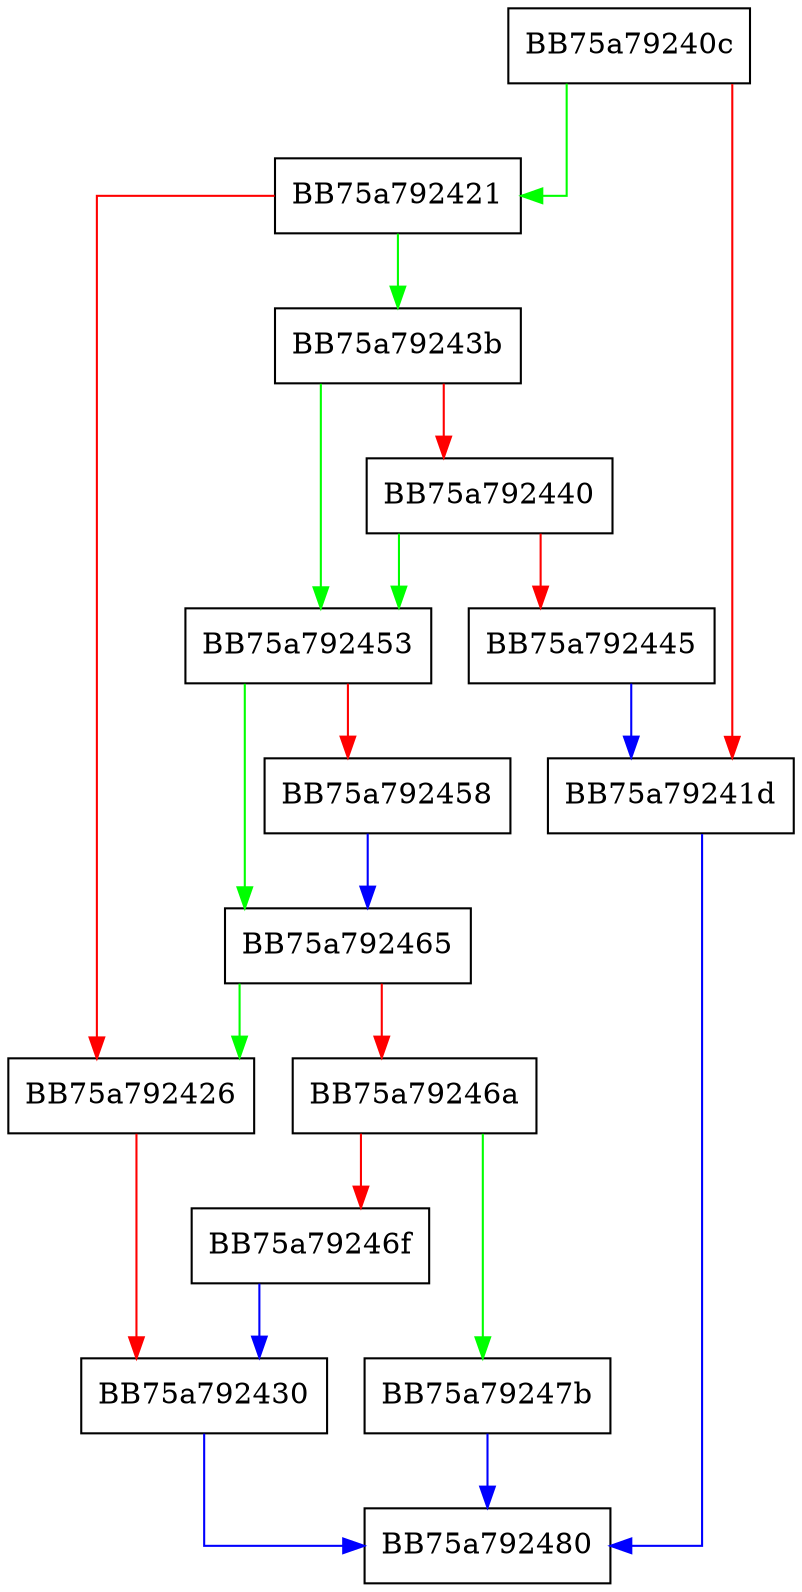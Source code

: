 digraph wmemcpy_s {
  node [shape="box"];
  graph [splines=ortho];
  BB75a79240c -> BB75a792421 [color="green"];
  BB75a79240c -> BB75a79241d [color="red"];
  BB75a79241d -> BB75a792480 [color="blue"];
  BB75a792421 -> BB75a79243b [color="green"];
  BB75a792421 -> BB75a792426 [color="red"];
  BB75a792426 -> BB75a792430 [color="red"];
  BB75a792430 -> BB75a792480 [color="blue"];
  BB75a79243b -> BB75a792453 [color="green"];
  BB75a79243b -> BB75a792440 [color="red"];
  BB75a792440 -> BB75a792453 [color="green"];
  BB75a792440 -> BB75a792445 [color="red"];
  BB75a792445 -> BB75a79241d [color="blue"];
  BB75a792453 -> BB75a792465 [color="green"];
  BB75a792453 -> BB75a792458 [color="red"];
  BB75a792458 -> BB75a792465 [color="blue"];
  BB75a792465 -> BB75a792426 [color="green"];
  BB75a792465 -> BB75a79246a [color="red"];
  BB75a79246a -> BB75a79247b [color="green"];
  BB75a79246a -> BB75a79246f [color="red"];
  BB75a79246f -> BB75a792430 [color="blue"];
  BB75a79247b -> BB75a792480 [color="blue"];
}